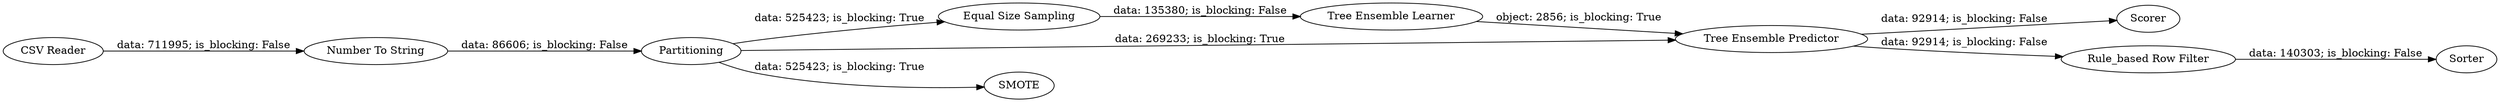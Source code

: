 digraph {
	"-6626345970555082144_1" [label="CSV Reader"]
	"-6626345970555082144_13" [label=Scorer]
	"-6626345970555082144_8" [label="Rule_based Row Filter"]
	"-6626345970555082144_3" [label="Equal Size Sampling"]
	"-6626345970555082144_12" [label="Tree Ensemble Predictor"]
	"-6626345970555082144_14" [label="Number To String"]
	"-6626345970555082144_2" [label=Partitioning]
	"-6626345970555082144_9" [label=Sorter]
	"-6626345970555082144_10" [label=SMOTE]
	"-6626345970555082144_11" [label="Tree Ensemble Learner"]
	"-6626345970555082144_3" -> "-6626345970555082144_11" [label="data: 135380; is_blocking: False"]
	"-6626345970555082144_12" -> "-6626345970555082144_13" [label="data: 92914; is_blocking: False"]
	"-6626345970555082144_14" -> "-6626345970555082144_2" [label="data: 86606; is_blocking: False"]
	"-6626345970555082144_2" -> "-6626345970555082144_12" [label="data: 269233; is_blocking: True"]
	"-6626345970555082144_12" -> "-6626345970555082144_8" [label="data: 92914; is_blocking: False"]
	"-6626345970555082144_11" -> "-6626345970555082144_12" [label="object: 2856; is_blocking: True"]
	"-6626345970555082144_1" -> "-6626345970555082144_14" [label="data: 711995; is_blocking: False"]
	"-6626345970555082144_2" -> "-6626345970555082144_10" [label="data: 525423; is_blocking: True"]
	"-6626345970555082144_8" -> "-6626345970555082144_9" [label="data: 140303; is_blocking: False"]
	"-6626345970555082144_2" -> "-6626345970555082144_3" [label="data: 525423; is_blocking: True"]
	rankdir=LR
}
